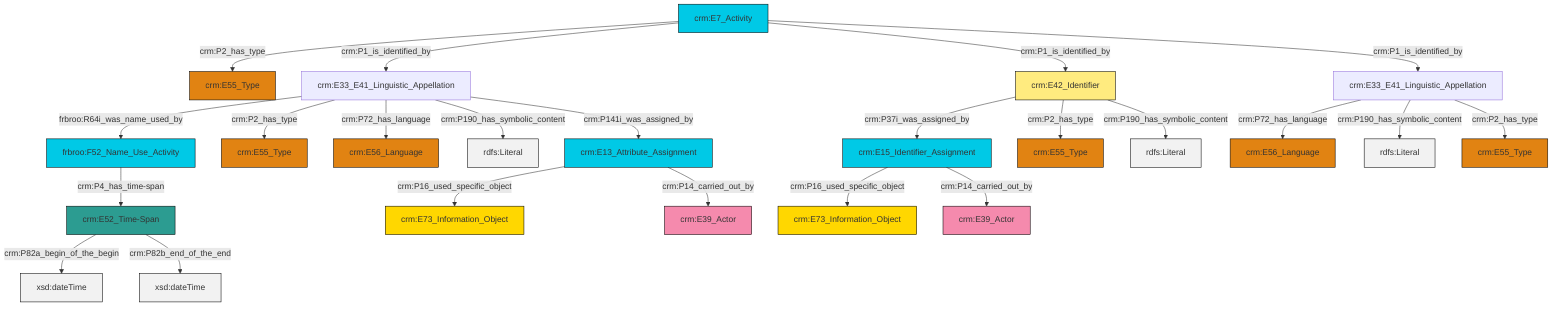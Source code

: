 graph TD
classDef Literal fill:#f2f2f2,stroke:#000000;
classDef CRM_Entity fill:#FFFFFF,stroke:#000000;
classDef Temporal_Entity fill:#00C9E6, stroke:#000000;
classDef Type fill:#E18312, stroke:#000000;
classDef Time-Span fill:#2C9C91, stroke:#000000;
classDef Appellation fill:#FFEB7F, stroke:#000000;
classDef Place fill:#008836, stroke:#000000;
classDef Persistent_Item fill:#B266B2, stroke:#000000;
classDef Conceptual_Object fill:#FFD700, stroke:#000000;
classDef Physical_Thing fill:#D2B48C, stroke:#000000;
classDef Actor fill:#f58aad, stroke:#000000;
classDef PC_Classes fill:#4ce600, stroke:#000000;
classDef Multi fill:#cccccc,stroke:#000000;

2["crm:E7_Activity"]:::Temporal_Entity -->|crm:P2_has_type| 3["crm:E55_Type"]:::Type
4["crm:E33_E41_Linguistic_Appellation"]:::Default -->|frbroo:R64i_was_name_used_by| 5["frbroo:F52_Name_Use_Activity"]:::Temporal_Entity
4["crm:E33_E41_Linguistic_Appellation"]:::Default -->|crm:P2_has_type| 8["crm:E55_Type"]:::Type
4["crm:E33_E41_Linguistic_Appellation"]:::Default -->|crm:P72_has_language| 9["crm:E56_Language"]:::Type
4["crm:E33_E41_Linguistic_Appellation"]:::Default -->|crm:P190_has_symbolic_content| 13[rdfs:Literal]:::Literal
17["crm:E52_Time-Span"]:::Time-Span -->|crm:P82a_begin_of_the_begin| 18[xsd:dateTime]:::Literal
20["crm:E42_Identifier"]:::Appellation -->|crm:P37i_was_assigned_by| 0["crm:E15_Identifier_Assignment"]:::Temporal_Entity
4["crm:E33_E41_Linguistic_Appellation"]:::Default -->|crm:P141i_was_assigned_by| 11["crm:E13_Attribute_Assignment"]:::Temporal_Entity
17["crm:E52_Time-Span"]:::Time-Span -->|crm:P82b_end_of_the_end| 21[xsd:dateTime]:::Literal
11["crm:E13_Attribute_Assignment"]:::Temporal_Entity -->|crm:P16_used_specific_object| 22["crm:E73_Information_Object"]:::Conceptual_Object
23["crm:E33_E41_Linguistic_Appellation"]:::Default -->|crm:P72_has_language| 24["crm:E56_Language"]:::Type
5["frbroo:F52_Name_Use_Activity"]:::Temporal_Entity -->|crm:P4_has_time-span| 17["crm:E52_Time-Span"]:::Time-Span
0["crm:E15_Identifier_Assignment"]:::Temporal_Entity -->|crm:P16_used_specific_object| 32["crm:E73_Information_Object"]:::Conceptual_Object
23["crm:E33_E41_Linguistic_Appellation"]:::Default -->|crm:P190_has_symbolic_content| 34[rdfs:Literal]:::Literal
20["crm:E42_Identifier"]:::Appellation -->|crm:P2_has_type| 14["crm:E55_Type"]:::Type
2["crm:E7_Activity"]:::Temporal_Entity -->|crm:P1_is_identified_by| 4["crm:E33_E41_Linguistic_Appellation"]:::Default
20["crm:E42_Identifier"]:::Appellation -->|crm:P190_has_symbolic_content| 35[rdfs:Literal]:::Literal
0["crm:E15_Identifier_Assignment"]:::Temporal_Entity -->|crm:P14_carried_out_by| 36["crm:E39_Actor"]:::Actor
2["crm:E7_Activity"]:::Temporal_Entity -->|crm:P1_is_identified_by| 20["crm:E42_Identifier"]:::Appellation
23["crm:E33_E41_Linguistic_Appellation"]:::Default -->|crm:P2_has_type| 26["crm:E55_Type"]:::Type
11["crm:E13_Attribute_Assignment"]:::Temporal_Entity -->|crm:P14_carried_out_by| 6["crm:E39_Actor"]:::Actor
2["crm:E7_Activity"]:::Temporal_Entity -->|crm:P1_is_identified_by| 23["crm:E33_E41_Linguistic_Appellation"]:::Default